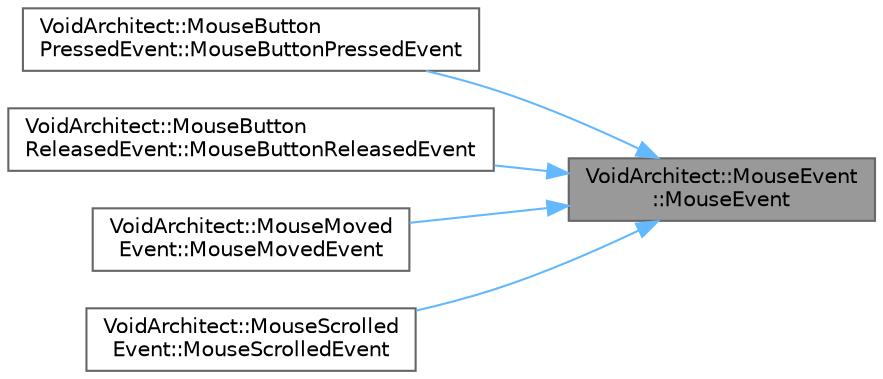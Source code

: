 digraph "VoidArchitect::MouseEvent::MouseEvent"
{
 // LATEX_PDF_SIZE
  bgcolor="transparent";
  edge [fontname=Helvetica,fontsize=10,labelfontname=Helvetica,labelfontsize=10];
  node [fontname=Helvetica,fontsize=10,shape=box,height=0.2,width=0.4];
  rankdir="RL";
  Node1 [id="Node000001",label="VoidArchitect::MouseEvent\l::MouseEvent",height=0.2,width=0.4,color="gray40", fillcolor="grey60", style="filled", fontcolor="black",tooltip=" "];
  Node1 -> Node2 [id="edge1_Node000001_Node000002",dir="back",color="steelblue1",style="solid",tooltip=" "];
  Node2 [id="Node000002",label="VoidArchitect::MouseButton\lPressedEvent::MouseButtonPressedEvent",height=0.2,width=0.4,color="grey40", fillcolor="white", style="filled",URL="$class_void_architect_1_1_mouse_button_pressed_event.html#ac9227a86cdf5c8082636f8f9866be544",tooltip=" "];
  Node1 -> Node3 [id="edge2_Node000001_Node000003",dir="back",color="steelblue1",style="solid",tooltip=" "];
  Node3 [id="Node000003",label="VoidArchitect::MouseButton\lReleasedEvent::MouseButtonReleasedEvent",height=0.2,width=0.4,color="grey40", fillcolor="white", style="filled",URL="$class_void_architect_1_1_mouse_button_released_event.html#aa233be091424fdda2c54c52009d2479b",tooltip=" "];
  Node1 -> Node4 [id="edge3_Node000001_Node000004",dir="back",color="steelblue1",style="solid",tooltip=" "];
  Node4 [id="Node000004",label="VoidArchitect::MouseMoved\lEvent::MouseMovedEvent",height=0.2,width=0.4,color="grey40", fillcolor="white", style="filled",URL="$class_void_architect_1_1_mouse_moved_event.html#aac840ff32244316f33aa5930f149c6f7",tooltip=" "];
  Node1 -> Node5 [id="edge4_Node000001_Node000005",dir="back",color="steelblue1",style="solid",tooltip=" "];
  Node5 [id="Node000005",label="VoidArchitect::MouseScrolled\lEvent::MouseScrolledEvent",height=0.2,width=0.4,color="grey40", fillcolor="white", style="filled",URL="$class_void_architect_1_1_mouse_scrolled_event.html#aaa2cb6ce83a1a0da469a385b79c3ae57",tooltip=" "];
}
